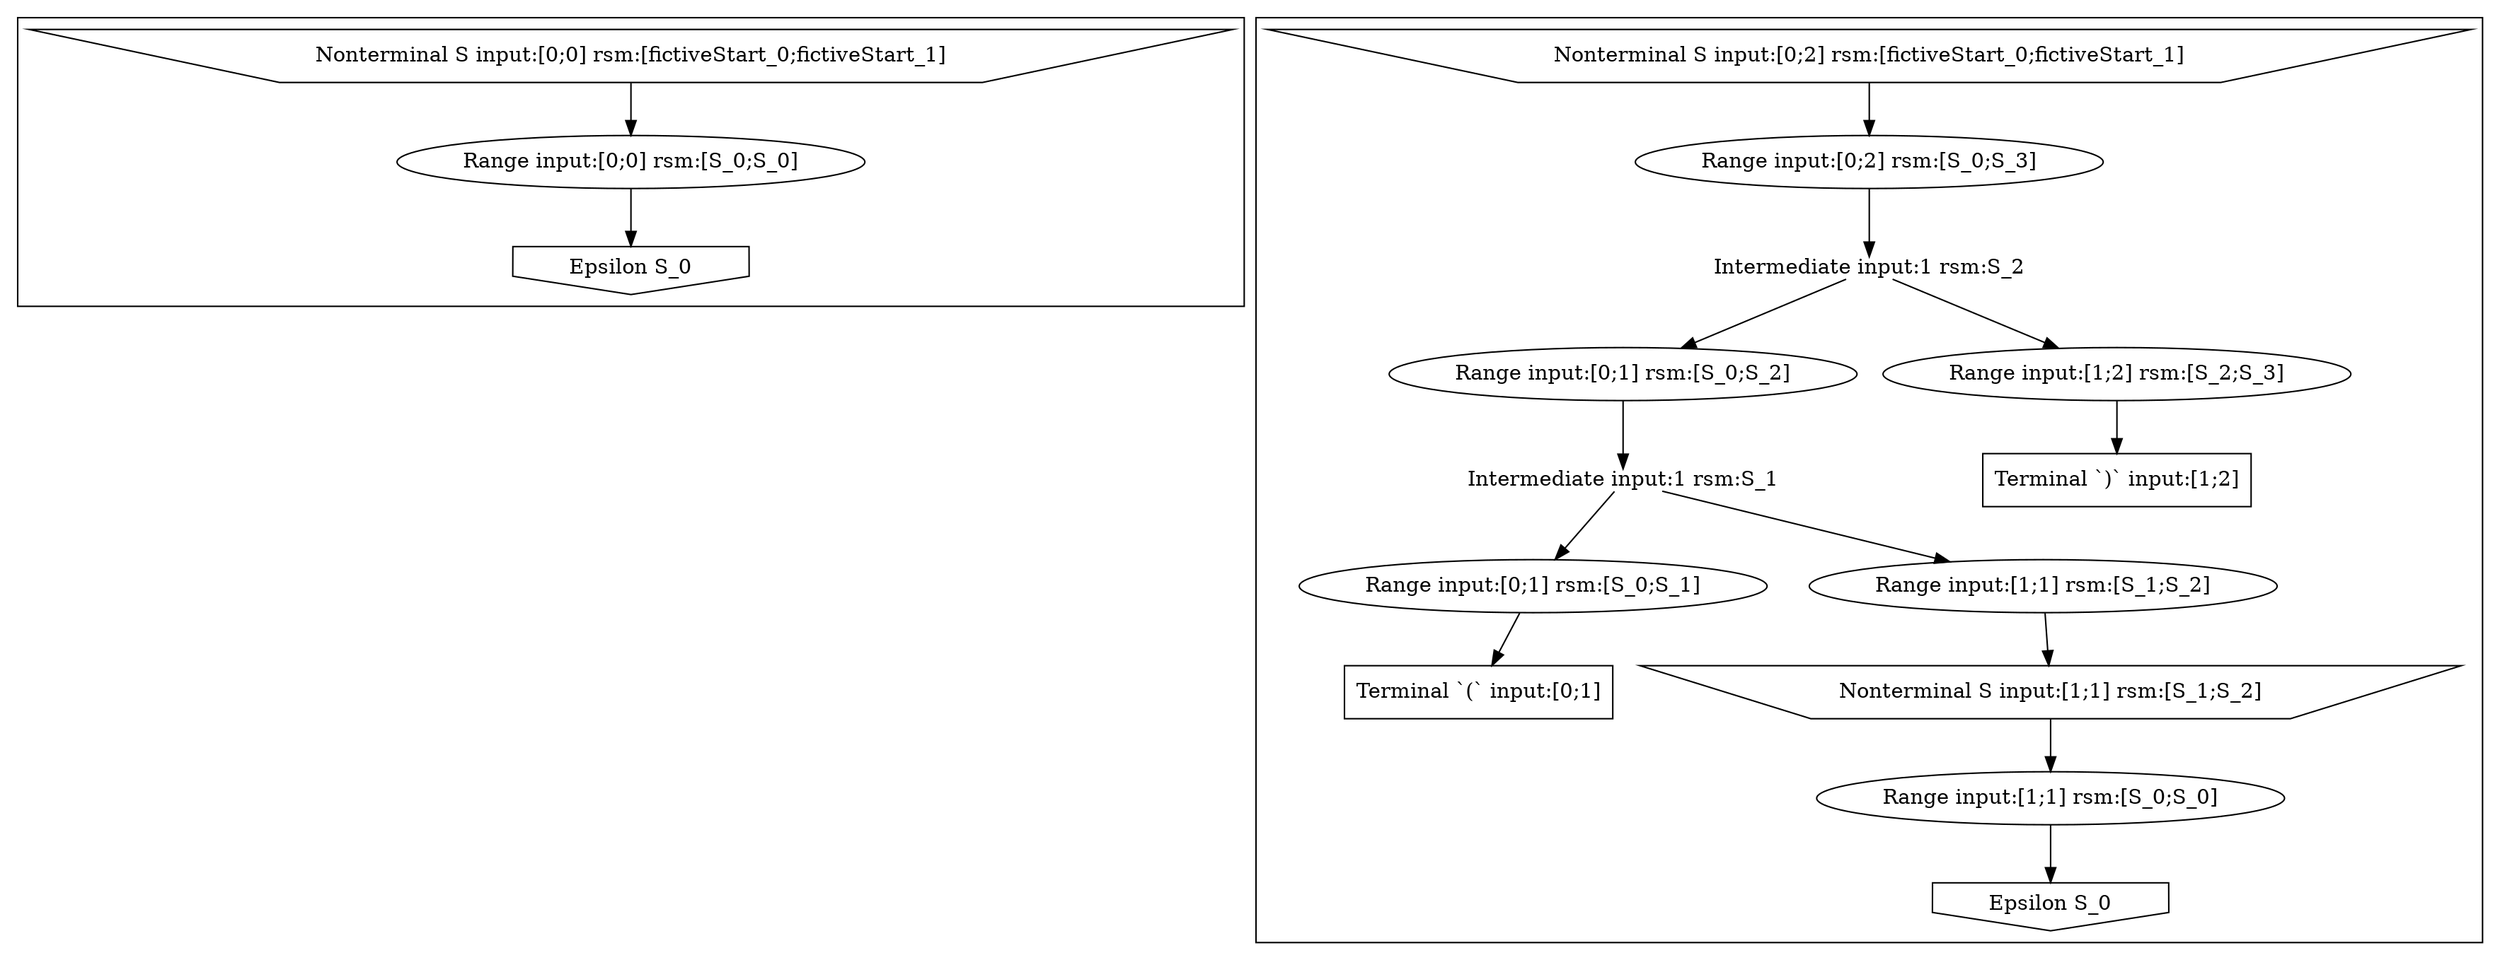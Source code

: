 digraph g {
labelloc="t"
label=""
subgraph cluster_0{
labelloc="t"
_0_0 [label = "Epsilon S_0", shape = invhouse]
_0_1 [label = "Nonterminal S input:[0;0] rsm:[fictiveStart_0;fictiveStart_1]", shape = invtrapezium]
_0_2 [label = "Range input:[0;0] rsm:[S_0;S_0]", shape = ellipse]
_0_1->_0_2
_0_2->_0_0
}

subgraph cluster_1{
labelloc="t"
_1_0 [label = "Epsilon S_0", shape = invhouse]
_1_1 [label = "Intermediate input:1 rsm:S_1", shape = plain]
_1_2 [label = "Intermediate input:1 rsm:S_2", shape = plain]
_1_3 [label = "Nonterminal S input:[0;2] rsm:[fictiveStart_0;fictiveStart_1]", shape = invtrapezium]
_1_4 [label = "Nonterminal S input:[1;1] rsm:[S_1;S_2]", shape = invtrapezium]
_1_5 [label = "Range input:[0;1] rsm:[S_0;S_1]", shape = ellipse]
_1_6 [label = "Range input:[0;1] rsm:[S_0;S_2]", shape = ellipse]
_1_7 [label = "Range input:[0;2] rsm:[S_0;S_3]", shape = ellipse]
_1_8 [label = "Range input:[1;1] rsm:[S_0;S_0]", shape = ellipse]
_1_9 [label = "Range input:[1;1] rsm:[S_1;S_2]", shape = ellipse]
_1_10 [label = "Range input:[1;2] rsm:[S_2;S_3]", shape = ellipse]
_1_11 [label = "Terminal `(` input:[0;1]", shape = rectangle]
_1_12 [label = "Terminal `)` input:[1;2]", shape = rectangle]
_1_1->_1_5
_1_1->_1_9
_1_2->_1_6
_1_2->_1_10
_1_3->_1_7
_1_4->_1_8
_1_5->_1_11
_1_6->_1_1
_1_7->_1_2
_1_8->_1_0
_1_9->_1_4
_1_10->_1_12
}

}
